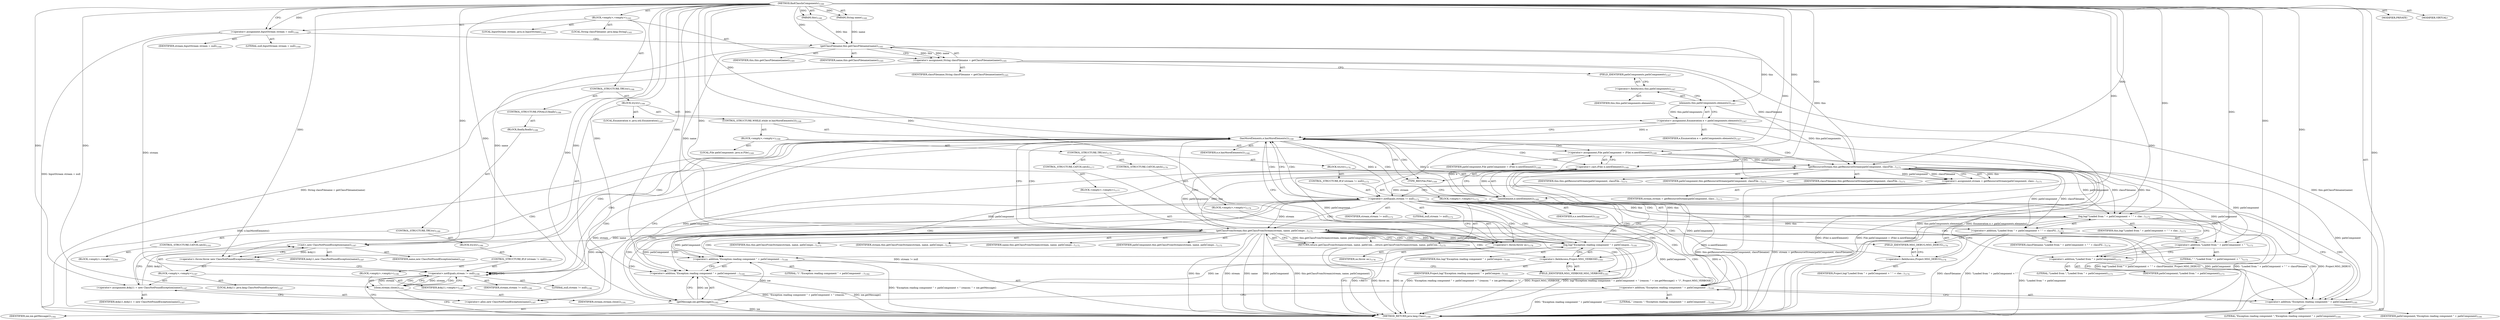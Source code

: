 digraph "findClassInComponents" {  
"111669149735" [label = <(METHOD,findClassInComponents)<SUB>1160</SUB>> ]
"115964117013" [label = <(PARAM,this)<SUB>1160</SUB>> ]
"115964117083" [label = <(PARAM,String name)<SUB>1160</SUB>> ]
"25769803920" [label = <(BLOCK,&lt;empty&gt;,&lt;empty&gt;)<SUB>1161</SUB>> ]
"94489280566" [label = <(LOCAL,InputStream stream: java.io.InputStream)<SUB>1164</SUB>> ]
"30064771645" [label = <(&lt;operator&gt;.assignment,InputStream stream = null)<SUB>1164</SUB>> ]
"68719477236" [label = <(IDENTIFIER,stream,InputStream stream = null)<SUB>1164</SUB>> ]
"90194313350" [label = <(LITERAL,null,InputStream stream = null)<SUB>1164</SUB>> ]
"94489280567" [label = <(LOCAL,String classFilename: java.lang.String)<SUB>1165</SUB>> ]
"30064771646" [label = <(&lt;operator&gt;.assignment,String classFilename = getClassFilename(name))<SUB>1165</SUB>> ]
"68719477237" [label = <(IDENTIFIER,classFilename,String classFilename = getClassFilename(name))<SUB>1165</SUB>> ]
"30064771647" [label = <(getClassFilename,this.getClassFilename(name))<SUB>1165</SUB>> ]
"68719476797" [label = <(IDENTIFIER,this,this.getClassFilename(name))<SUB>1165</SUB>> ]
"68719477238" [label = <(IDENTIFIER,name,this.getClassFilename(name))<SUB>1165</SUB>> ]
"47244640352" [label = <(CONTROL_STRUCTURE,TRY,try)<SUB>1166</SUB>> ]
"25769803921" [label = <(BLOCK,try,try)<SUB>1166</SUB>> ]
"94489280568" [label = <(LOCAL,Enumeration e: java.util.Enumeration)<SUB>1167</SUB>> ]
"30064771648" [label = <(&lt;operator&gt;.assignment,Enumeration e = pathComponents.elements())<SUB>1167</SUB>> ]
"68719477239" [label = <(IDENTIFIER,e,Enumeration e = pathComponents.elements())<SUB>1167</SUB>> ]
"30064771649" [label = <(elements,this.pathComponents.elements())<SUB>1167</SUB>> ]
"30064771650" [label = <(&lt;operator&gt;.fieldAccess,this.pathComponents)<SUB>1167</SUB>> ]
"68719477240" [label = <(IDENTIFIER,this,this.pathComponents.elements())> ]
"55834574971" [label = <(FIELD_IDENTIFIER,pathComponents,pathComponents)<SUB>1167</SUB>> ]
"47244640353" [label = <(CONTROL_STRUCTURE,WHILE,while (e.hasMoreElements()))<SUB>1168</SUB>> ]
"30064771651" [label = <(hasMoreElements,e.hasMoreElements())<SUB>1168</SUB>> ]
"68719477241" [label = <(IDENTIFIER,e,e.hasMoreElements())<SUB>1168</SUB>> ]
"25769803922" [label = <(BLOCK,&lt;empty&gt;,&lt;empty&gt;)<SUB>1168</SUB>> ]
"94489280569" [label = <(LOCAL,File pathComponent: java.io.File)<SUB>1169</SUB>> ]
"30064771652" [label = <(&lt;operator&gt;.assignment,File pathComponent = (File) e.nextElement())<SUB>1169</SUB>> ]
"68719477242" [label = <(IDENTIFIER,pathComponent,File pathComponent = (File) e.nextElement())<SUB>1169</SUB>> ]
"30064771653" [label = <(&lt;operator&gt;.cast,(File) e.nextElement())<SUB>1169</SUB>> ]
"180388626454" [label = <(TYPE_REF,File,File)<SUB>1169</SUB>> ]
"30064771654" [label = <(nextElement,e.nextElement())<SUB>1169</SUB>> ]
"68719477243" [label = <(IDENTIFIER,e,e.nextElement())<SUB>1169</SUB>> ]
"47244640354" [label = <(CONTROL_STRUCTURE,TRY,try)<SUB>1170</SUB>> ]
"25769803923" [label = <(BLOCK,try,try)<SUB>1170</SUB>> ]
"30064771655" [label = <(&lt;operator&gt;.assignment,stream = getResourceStream(pathComponent, class...)<SUB>1171</SUB>> ]
"68719477244" [label = <(IDENTIFIER,stream,stream = getResourceStream(pathComponent, class...)<SUB>1171</SUB>> ]
"30064771656" [label = <(getResourceStream,this.getResourceStream(pathComponent, classFile...)<SUB>1171</SUB>> ]
"68719476798" [label = <(IDENTIFIER,this,this.getResourceStream(pathComponent, classFile...)<SUB>1171</SUB>> ]
"68719477245" [label = <(IDENTIFIER,pathComponent,this.getResourceStream(pathComponent, classFile...)<SUB>1171</SUB>> ]
"68719477246" [label = <(IDENTIFIER,classFilename,this.getResourceStream(pathComponent, classFile...)<SUB>1171</SUB>> ]
"47244640355" [label = <(CONTROL_STRUCTURE,IF,if (stream != null))<SUB>1172</SUB>> ]
"30064771657" [label = <(&lt;operator&gt;.notEquals,stream != null)<SUB>1172</SUB>> ]
"68719477247" [label = <(IDENTIFIER,stream,stream != null)<SUB>1172</SUB>> ]
"90194313351" [label = <(LITERAL,null,stream != null)<SUB>1172</SUB>> ]
"25769803924" [label = <(BLOCK,&lt;empty&gt;,&lt;empty&gt;)<SUB>1172</SUB>> ]
"30064771658" [label = <(log,log(&quot;Loaded from &quot; + pathComponent + &quot; &quot; + clas...)<SUB>1173</SUB>> ]
"68719476799" [label = <(IDENTIFIER,this,log(&quot;Loaded from &quot; + pathComponent + &quot; &quot; + clas...)<SUB>1173</SUB>> ]
"30064771659" [label = <(&lt;operator&gt;.addition,&quot;Loaded from &quot; + pathComponent + &quot; &quot; + classFil...)<SUB>1173</SUB>> ]
"30064771660" [label = <(&lt;operator&gt;.addition,&quot;Loaded from &quot; + pathComponent + &quot; &quot;)<SUB>1173</SUB>> ]
"30064771661" [label = <(&lt;operator&gt;.addition,&quot;Loaded from &quot; + pathComponent)<SUB>1173</SUB>> ]
"90194313352" [label = <(LITERAL,&quot;Loaded from &quot;,&quot;Loaded from &quot; + pathComponent)<SUB>1173</SUB>> ]
"68719477248" [label = <(IDENTIFIER,pathComponent,&quot;Loaded from &quot; + pathComponent)<SUB>1173</SUB>> ]
"90194313353" [label = <(LITERAL,&quot; &quot;,&quot;Loaded from &quot; + pathComponent + &quot; &quot;)<SUB>1173</SUB>> ]
"68719477249" [label = <(IDENTIFIER,classFilename,&quot;Loaded from &quot; + pathComponent + &quot; &quot; + classFil...)<SUB>1174</SUB>> ]
"30064771662" [label = <(&lt;operator&gt;.fieldAccess,Project.MSG_DEBUG)<SUB>1174</SUB>> ]
"68719477250" [label = <(IDENTIFIER,Project,log(&quot;Loaded from &quot; + pathComponent + &quot; &quot; + clas...)<SUB>1174</SUB>> ]
"55834574972" [label = <(FIELD_IDENTIFIER,MSG_DEBUG,MSG_DEBUG)<SUB>1174</SUB>> ]
"146028888095" [label = <(RETURN,return getClassFromStream(stream, name, pathCom...,return getClassFromStream(stream, name, pathCom...)<SUB>1175</SUB>> ]
"30064771663" [label = <(getClassFromStream,this.getClassFromStream(stream, name, pathCompo...)<SUB>1175</SUB>> ]
"68719476800" [label = <(IDENTIFIER,this,this.getClassFromStream(stream, name, pathCompo...)<SUB>1175</SUB>> ]
"68719477251" [label = <(IDENTIFIER,stream,this.getClassFromStream(stream, name, pathCompo...)<SUB>1175</SUB>> ]
"68719477252" [label = <(IDENTIFIER,name,this.getClassFromStream(stream, name, pathCompo...)<SUB>1175</SUB>> ]
"68719477253" [label = <(IDENTIFIER,pathComponent,this.getClassFromStream(stream, name, pathCompo...)<SUB>1175</SUB>> ]
"47244640356" [label = <(CONTROL_STRUCTURE,CATCH,catch)<SUB>1177</SUB>> ]
"25769803925" [label = <(BLOCK,&lt;empty&gt;,&lt;empty&gt;)<SUB>1177</SUB>> ]
"30064771664" [label = <(&lt;operator&gt;.throw,throw se;)<SUB>1178</SUB>> ]
"68719477254" [label = <(IDENTIFIER,se,throw se;)<SUB>1178</SUB>> ]
"47244640357" [label = <(CONTROL_STRUCTURE,CATCH,catch)<SUB>1179</SUB>> ]
"25769803926" [label = <(BLOCK,&lt;empty&gt;,&lt;empty&gt;)<SUB>1179</SUB>> ]
"30064771665" [label = <(log,log(&quot;Exception reading component &quot; + pathCompon...)<SUB>1181</SUB>> ]
"68719476801" [label = <(IDENTIFIER,this,log(&quot;Exception reading component &quot; + pathCompon...)<SUB>1181</SUB>> ]
"30064771666" [label = <(&lt;operator&gt;.addition,&quot;Exception reading component &quot; + pathComponent ...)<SUB>1181</SUB>> ]
"30064771667" [label = <(&lt;operator&gt;.addition,&quot;Exception reading component &quot; + pathComponent ...)<SUB>1181</SUB>> ]
"30064771668" [label = <(&lt;operator&gt;.addition,&quot;Exception reading component &quot; + pathComponent ...)<SUB>1181</SUB>> ]
"30064771669" [label = <(&lt;operator&gt;.addition,&quot;Exception reading component &quot; + pathComponent)<SUB>1181</SUB>> ]
"90194313354" [label = <(LITERAL,&quot;Exception reading component &quot;,&quot;Exception reading component &quot; + pathComponent)<SUB>1181</SUB>> ]
"68719477255" [label = <(IDENTIFIER,pathComponent,&quot;Exception reading component &quot; + pathComponent)<SUB>1181</SUB>> ]
"90194313355" [label = <(LITERAL,&quot; (reason: &quot;,&quot;Exception reading component &quot; + pathComponent ...)<SUB>1182</SUB>> ]
"30064771670" [label = <(getMessage,ioe.getMessage())<SUB>1182</SUB>> ]
"68719477256" [label = <(IDENTIFIER,ioe,ioe.getMessage())<SUB>1182</SUB>> ]
"90194313356" [label = <(LITERAL,&quot;)&quot;,&quot;Exception reading component &quot; + pathComponent ...)<SUB>1182</SUB>> ]
"30064771671" [label = <(&lt;operator&gt;.fieldAccess,Project.MSG_VERBOSE)<SUB>1183</SUB>> ]
"68719477257" [label = <(IDENTIFIER,Project,log(&quot;Exception reading component &quot; + pathCompon...)<SUB>1183</SUB>> ]
"55834574973" [label = <(FIELD_IDENTIFIER,MSG_VERBOSE,MSG_VERBOSE)<SUB>1183</SUB>> ]
"30064771672" [label = <(&lt;operator&gt;.throw,throw new ClassNotFoundException(name);)<SUB>1187</SUB>> ]
"25769803927" [label = <(BLOCK,&lt;empty&gt;,&lt;empty&gt;)<SUB>1187</SUB>> ]
"94489280570" [label = <(LOCAL,$obj11: java.lang.ClassNotFoundException)<SUB>1187</SUB>> ]
"30064771673" [label = <(&lt;operator&gt;.assignment,$obj11 = new ClassNotFoundException(name))<SUB>1187</SUB>> ]
"68719477258" [label = <(IDENTIFIER,$obj11,$obj11 = new ClassNotFoundException(name))<SUB>1187</SUB>> ]
"30064771674" [label = <(&lt;operator&gt;.alloc,new ClassNotFoundException(name))<SUB>1187</SUB>> ]
"30064771675" [label = <(&lt;init&gt;,new ClassNotFoundException(name))<SUB>1187</SUB>> ]
"68719477259" [label = <(IDENTIFIER,$obj11,new ClassNotFoundException(name))<SUB>1187</SUB>> ]
"68719477260" [label = <(IDENTIFIER,name,new ClassNotFoundException(name))<SUB>1187</SUB>> ]
"68719477261" [label = <(IDENTIFIER,$obj11,&lt;empty&gt;)<SUB>1187</SUB>> ]
"47244640358" [label = <(CONTROL_STRUCTURE,FINALLY,finally)<SUB>1188</SUB>> ]
"25769803928" [label = <(BLOCK,finally,finally)<SUB>1188</SUB>> ]
"47244640359" [label = <(CONTROL_STRUCTURE,TRY,try)<SUB>1189</SUB>> ]
"25769803929" [label = <(BLOCK,try,try)<SUB>1189</SUB>> ]
"47244640360" [label = <(CONTROL_STRUCTURE,IF,if (stream != null))<SUB>1190</SUB>> ]
"30064771676" [label = <(&lt;operator&gt;.notEquals,stream != null)<SUB>1190</SUB>> ]
"68719477262" [label = <(IDENTIFIER,stream,stream != null)<SUB>1190</SUB>> ]
"90194313357" [label = <(LITERAL,null,stream != null)<SUB>1190</SUB>> ]
"25769803930" [label = <(BLOCK,&lt;empty&gt;,&lt;empty&gt;)<SUB>1190</SUB>> ]
"30064771677" [label = <(close,stream.close())<SUB>1191</SUB>> ]
"68719477263" [label = <(IDENTIFIER,stream,stream.close())<SUB>1191</SUB>> ]
"47244640361" [label = <(CONTROL_STRUCTURE,CATCH,catch)<SUB>1193</SUB>> ]
"25769803931" [label = <(BLOCK,&lt;empty&gt;,&lt;empty&gt;)<SUB>1193</SUB>> ]
"133143986275" [label = <(MODIFIER,PRIVATE)> ]
"133143986276" [label = <(MODIFIER,VIRTUAL)> ]
"128849018919" [label = <(METHOD_RETURN,java.lang.Class)<SUB>1160</SUB>> ]
  "111669149735" -> "115964117013"  [ label = "AST: "] 
  "111669149735" -> "115964117083"  [ label = "AST: "] 
  "111669149735" -> "25769803920"  [ label = "AST: "] 
  "111669149735" -> "133143986275"  [ label = "AST: "] 
  "111669149735" -> "133143986276"  [ label = "AST: "] 
  "111669149735" -> "128849018919"  [ label = "AST: "] 
  "25769803920" -> "94489280566"  [ label = "AST: "] 
  "25769803920" -> "30064771645"  [ label = "AST: "] 
  "25769803920" -> "94489280567"  [ label = "AST: "] 
  "25769803920" -> "30064771646"  [ label = "AST: "] 
  "25769803920" -> "47244640352"  [ label = "AST: "] 
  "30064771645" -> "68719477236"  [ label = "AST: "] 
  "30064771645" -> "90194313350"  [ label = "AST: "] 
  "30064771646" -> "68719477237"  [ label = "AST: "] 
  "30064771646" -> "30064771647"  [ label = "AST: "] 
  "30064771647" -> "68719476797"  [ label = "AST: "] 
  "30064771647" -> "68719477238"  [ label = "AST: "] 
  "47244640352" -> "25769803921"  [ label = "AST: "] 
  "47244640352" -> "47244640358"  [ label = "AST: "] 
  "25769803921" -> "94489280568"  [ label = "AST: "] 
  "25769803921" -> "30064771648"  [ label = "AST: "] 
  "25769803921" -> "47244640353"  [ label = "AST: "] 
  "25769803921" -> "30064771672"  [ label = "AST: "] 
  "30064771648" -> "68719477239"  [ label = "AST: "] 
  "30064771648" -> "30064771649"  [ label = "AST: "] 
  "30064771649" -> "30064771650"  [ label = "AST: "] 
  "30064771650" -> "68719477240"  [ label = "AST: "] 
  "30064771650" -> "55834574971"  [ label = "AST: "] 
  "47244640353" -> "30064771651"  [ label = "AST: "] 
  "47244640353" -> "25769803922"  [ label = "AST: "] 
  "30064771651" -> "68719477241"  [ label = "AST: "] 
  "25769803922" -> "94489280569"  [ label = "AST: "] 
  "25769803922" -> "30064771652"  [ label = "AST: "] 
  "25769803922" -> "47244640354"  [ label = "AST: "] 
  "30064771652" -> "68719477242"  [ label = "AST: "] 
  "30064771652" -> "30064771653"  [ label = "AST: "] 
  "30064771653" -> "180388626454"  [ label = "AST: "] 
  "30064771653" -> "30064771654"  [ label = "AST: "] 
  "30064771654" -> "68719477243"  [ label = "AST: "] 
  "47244640354" -> "25769803923"  [ label = "AST: "] 
  "47244640354" -> "47244640356"  [ label = "AST: "] 
  "47244640354" -> "47244640357"  [ label = "AST: "] 
  "25769803923" -> "30064771655"  [ label = "AST: "] 
  "25769803923" -> "47244640355"  [ label = "AST: "] 
  "30064771655" -> "68719477244"  [ label = "AST: "] 
  "30064771655" -> "30064771656"  [ label = "AST: "] 
  "30064771656" -> "68719476798"  [ label = "AST: "] 
  "30064771656" -> "68719477245"  [ label = "AST: "] 
  "30064771656" -> "68719477246"  [ label = "AST: "] 
  "47244640355" -> "30064771657"  [ label = "AST: "] 
  "47244640355" -> "25769803924"  [ label = "AST: "] 
  "30064771657" -> "68719477247"  [ label = "AST: "] 
  "30064771657" -> "90194313351"  [ label = "AST: "] 
  "25769803924" -> "30064771658"  [ label = "AST: "] 
  "25769803924" -> "146028888095"  [ label = "AST: "] 
  "30064771658" -> "68719476799"  [ label = "AST: "] 
  "30064771658" -> "30064771659"  [ label = "AST: "] 
  "30064771658" -> "30064771662"  [ label = "AST: "] 
  "30064771659" -> "30064771660"  [ label = "AST: "] 
  "30064771659" -> "68719477249"  [ label = "AST: "] 
  "30064771660" -> "30064771661"  [ label = "AST: "] 
  "30064771660" -> "90194313353"  [ label = "AST: "] 
  "30064771661" -> "90194313352"  [ label = "AST: "] 
  "30064771661" -> "68719477248"  [ label = "AST: "] 
  "30064771662" -> "68719477250"  [ label = "AST: "] 
  "30064771662" -> "55834574972"  [ label = "AST: "] 
  "146028888095" -> "30064771663"  [ label = "AST: "] 
  "30064771663" -> "68719476800"  [ label = "AST: "] 
  "30064771663" -> "68719477251"  [ label = "AST: "] 
  "30064771663" -> "68719477252"  [ label = "AST: "] 
  "30064771663" -> "68719477253"  [ label = "AST: "] 
  "47244640356" -> "25769803925"  [ label = "AST: "] 
  "25769803925" -> "30064771664"  [ label = "AST: "] 
  "30064771664" -> "68719477254"  [ label = "AST: "] 
  "47244640357" -> "25769803926"  [ label = "AST: "] 
  "25769803926" -> "30064771665"  [ label = "AST: "] 
  "30064771665" -> "68719476801"  [ label = "AST: "] 
  "30064771665" -> "30064771666"  [ label = "AST: "] 
  "30064771665" -> "30064771671"  [ label = "AST: "] 
  "30064771666" -> "30064771667"  [ label = "AST: "] 
  "30064771666" -> "90194313356"  [ label = "AST: "] 
  "30064771667" -> "30064771668"  [ label = "AST: "] 
  "30064771667" -> "30064771670"  [ label = "AST: "] 
  "30064771668" -> "30064771669"  [ label = "AST: "] 
  "30064771668" -> "90194313355"  [ label = "AST: "] 
  "30064771669" -> "90194313354"  [ label = "AST: "] 
  "30064771669" -> "68719477255"  [ label = "AST: "] 
  "30064771670" -> "68719477256"  [ label = "AST: "] 
  "30064771671" -> "68719477257"  [ label = "AST: "] 
  "30064771671" -> "55834574973"  [ label = "AST: "] 
  "30064771672" -> "25769803927"  [ label = "AST: "] 
  "25769803927" -> "94489280570"  [ label = "AST: "] 
  "25769803927" -> "30064771673"  [ label = "AST: "] 
  "25769803927" -> "30064771675"  [ label = "AST: "] 
  "25769803927" -> "68719477261"  [ label = "AST: "] 
  "30064771673" -> "68719477258"  [ label = "AST: "] 
  "30064771673" -> "30064771674"  [ label = "AST: "] 
  "30064771675" -> "68719477259"  [ label = "AST: "] 
  "30064771675" -> "68719477260"  [ label = "AST: "] 
  "47244640358" -> "25769803928"  [ label = "AST: "] 
  "25769803928" -> "47244640359"  [ label = "AST: "] 
  "47244640359" -> "25769803929"  [ label = "AST: "] 
  "47244640359" -> "47244640361"  [ label = "AST: "] 
  "25769803929" -> "47244640360"  [ label = "AST: "] 
  "47244640360" -> "30064771676"  [ label = "AST: "] 
  "47244640360" -> "25769803930"  [ label = "AST: "] 
  "30064771676" -> "68719477262"  [ label = "AST: "] 
  "30064771676" -> "90194313357"  [ label = "AST: "] 
  "25769803930" -> "30064771677"  [ label = "AST: "] 
  "30064771677" -> "68719477263"  [ label = "AST: "] 
  "47244640361" -> "25769803931"  [ label = "AST: "] 
  "30064771645" -> "30064771647"  [ label = "CFG: "] 
  "30064771646" -> "55834574971"  [ label = "CFG: "] 
  "30064771647" -> "30064771646"  [ label = "CFG: "] 
  "30064771648" -> "30064771651"  [ label = "CFG: "] 
  "30064771672" -> "30064771676"  [ label = "CFG: "] 
  "30064771649" -> "30064771648"  [ label = "CFG: "] 
  "30064771651" -> "180388626454"  [ label = "CFG: "] 
  "30064771651" -> "30064771674"  [ label = "CFG: "] 
  "30064771650" -> "30064771649"  [ label = "CFG: "] 
  "30064771652" -> "30064771656"  [ label = "CFG: "] 
  "30064771673" -> "30064771675"  [ label = "CFG: "] 
  "30064771675" -> "30064771672"  [ label = "CFG: "] 
  "55834574971" -> "30064771650"  [ label = "CFG: "] 
  "30064771653" -> "30064771652"  [ label = "CFG: "] 
  "30064771674" -> "30064771673"  [ label = "CFG: "] 
  "180388626454" -> "30064771654"  [ label = "CFG: "] 
  "30064771654" -> "30064771653"  [ label = "CFG: "] 
  "30064771655" -> "30064771657"  [ label = "CFG: "] 
  "30064771676" -> "128849018919"  [ label = "CFG: "] 
  "30064771676" -> "30064771676"  [ label = "CFG: "] 
  "30064771676" -> "30064771677"  [ label = "CFG: "] 
  "30064771656" -> "30064771655"  [ label = "CFG: "] 
  "30064771657" -> "30064771651"  [ label = "CFG: "] 
  "30064771657" -> "30064771664"  [ label = "CFG: "] 
  "30064771657" -> "30064771669"  [ label = "CFG: "] 
  "30064771657" -> "30064771661"  [ label = "CFG: "] 
  "30064771664" -> "30064771651"  [ label = "CFG: "] 
  "30064771665" -> "30064771651"  [ label = "CFG: "] 
  "30064771677" -> "128849018919"  [ label = "CFG: "] 
  "30064771677" -> "30064771676"  [ label = "CFG: "] 
  "30064771658" -> "30064771663"  [ label = "CFG: "] 
  "146028888095" -> "128849018919"  [ label = "CFG: "] 
  "30064771666" -> "55834574973"  [ label = "CFG: "] 
  "30064771671" -> "30064771665"  [ label = "CFG: "] 
  "30064771659" -> "55834574972"  [ label = "CFG: "] 
  "30064771662" -> "30064771658"  [ label = "CFG: "] 
  "30064771663" -> "146028888095"  [ label = "CFG: "] 
  "30064771663" -> "30064771651"  [ label = "CFG: "] 
  "30064771663" -> "30064771664"  [ label = "CFG: "] 
  "30064771663" -> "30064771669"  [ label = "CFG: "] 
  "30064771667" -> "30064771666"  [ label = "CFG: "] 
  "55834574973" -> "30064771671"  [ label = "CFG: "] 
  "30064771660" -> "30064771659"  [ label = "CFG: "] 
  "55834574972" -> "30064771662"  [ label = "CFG: "] 
  "30064771668" -> "30064771670"  [ label = "CFG: "] 
  "30064771670" -> "30064771667"  [ label = "CFG: "] 
  "30064771661" -> "30064771660"  [ label = "CFG: "] 
  "30064771669" -> "30064771668"  [ label = "CFG: "] 
  "111669149735" -> "30064771645"  [ label = "CFG: "] 
  "146028888095" -> "128849018919"  [ label = "DDG: &lt;RET&gt;"] 
  "30064771645" -> "128849018919"  [ label = "DDG: InputStream stream = null"] 
  "30064771646" -> "128849018919"  [ label = "DDG: this.getClassFilename(name)"] 
  "30064771646" -> "128849018919"  [ label = "DDG: String classFilename = getClassFilename(name)"] 
  "30064771648" -> "128849018919"  [ label = "DDG: this.pathComponents.elements()"] 
  "30064771648" -> "128849018919"  [ label = "DDG: Enumeration e = pathComponents.elements()"] 
  "30064771651" -> "128849018919"  [ label = "DDG: e.hasMoreElements()"] 
  "30064771654" -> "128849018919"  [ label = "DDG: e"] 
  "30064771653" -> "128849018919"  [ label = "DDG: e.nextElement()"] 
  "30064771652" -> "128849018919"  [ label = "DDG: (File) e.nextElement()"] 
  "30064771652" -> "128849018919"  [ label = "DDG: File pathComponent = (File) e.nextElement()"] 
  "30064771655" -> "128849018919"  [ label = "DDG: this.getResourceStream(pathComponent, classFilename)"] 
  "30064771655" -> "128849018919"  [ label = "DDG: stream = getResourceStream(pathComponent, classFilename)"] 
  "30064771657" -> "128849018919"  [ label = "DDG: stream != null"] 
  "30064771660" -> "128849018919"  [ label = "DDG: &quot;Loaded from &quot; + pathComponent"] 
  "30064771659" -> "128849018919"  [ label = "DDG: &quot;Loaded from &quot; + pathComponent + &quot; &quot;"] 
  "30064771659" -> "128849018919"  [ label = "DDG: classFilename"] 
  "30064771658" -> "128849018919"  [ label = "DDG: &quot;Loaded from &quot; + pathComponent + &quot; &quot; + classFilename"] 
  "30064771658" -> "128849018919"  [ label = "DDG: Project.MSG_DEBUG"] 
  "30064771658" -> "128849018919"  [ label = "DDG: log(&quot;Loaded from &quot; + pathComponent + &quot; &quot; + classFilename, Project.MSG_DEBUG)"] 
  "30064771663" -> "128849018919"  [ label = "DDG: this"] 
  "30064771663" -> "128849018919"  [ label = "DDG: stream"] 
  "30064771663" -> "128849018919"  [ label = "DDG: name"] 
  "30064771663" -> "128849018919"  [ label = "DDG: pathComponent"] 
  "30064771663" -> "128849018919"  [ label = "DDG: this.getClassFromStream(stream, name, pathComponent)"] 
  "30064771668" -> "128849018919"  [ label = "DDG: &quot;Exception reading component &quot; + pathComponent"] 
  "30064771667" -> "128849018919"  [ label = "DDG: &quot;Exception reading component &quot; + pathComponent + &quot; (reason: &quot;"] 
  "30064771667" -> "128849018919"  [ label = "DDG: ioe.getMessage()"] 
  "30064771666" -> "128849018919"  [ label = "DDG: &quot;Exception reading component &quot; + pathComponent + &quot; (reason: &quot; + ioe.getMessage()"] 
  "30064771665" -> "128849018919"  [ label = "DDG: &quot;Exception reading component &quot; + pathComponent + &quot; (reason: &quot; + ioe.getMessage() + &quot;)&quot;"] 
  "30064771665" -> "128849018919"  [ label = "DDG: Project.MSG_VERBOSE"] 
  "30064771665" -> "128849018919"  [ label = "DDG: log(&quot;Exception reading component &quot; + pathComponent + &quot; (reason: &quot; + ioe.getMessage() + &quot;)&quot;, Project.MSG_VERBOSE)"] 
  "30064771664" -> "128849018919"  [ label = "DDG: throw se;"] 
  "30064771664" -> "128849018919"  [ label = "DDG: se"] 
  "30064771670" -> "128849018919"  [ label = "DDG: ioe"] 
  "111669149735" -> "115964117013"  [ label = "DDG: "] 
  "111669149735" -> "115964117083"  [ label = "DDG: "] 
  "111669149735" -> "30064771645"  [ label = "DDG: "] 
  "30064771647" -> "30064771646"  [ label = "DDG: this"] 
  "30064771647" -> "30064771646"  [ label = "DDG: name"] 
  "115964117013" -> "30064771647"  [ label = "DDG: this"] 
  "111669149735" -> "30064771647"  [ label = "DDG: "] 
  "115964117083" -> "30064771647"  [ label = "DDG: name"] 
  "30064771649" -> "30064771648"  [ label = "DDG: this.pathComponents"] 
  "30064771675" -> "30064771672"  [ label = "DDG: $obj11"] 
  "111669149735" -> "30064771672"  [ label = "DDG: "] 
  "30064771647" -> "30064771649"  [ label = "DDG: this"] 
  "30064771648" -> "30064771651"  [ label = "DDG: e"] 
  "30064771654" -> "30064771651"  [ label = "DDG: e"] 
  "111669149735" -> "30064771651"  [ label = "DDG: "] 
  "111669149735" -> "30064771652"  [ label = "DDG: "] 
  "30064771654" -> "30064771652"  [ label = "DDG: e"] 
  "111669149735" -> "30064771673"  [ label = "DDG: "] 
  "111669149735" -> "68719477261"  [ label = "DDG: "] 
  "30064771673" -> "30064771675"  [ label = "DDG: $obj11"] 
  "111669149735" -> "30064771675"  [ label = "DDG: "] 
  "30064771647" -> "30064771675"  [ label = "DDG: name"] 
  "30064771663" -> "30064771675"  [ label = "DDG: name"] 
  "111669149735" -> "30064771653"  [ label = "DDG: "] 
  "30064771654" -> "30064771653"  [ label = "DDG: e"] 
  "30064771656" -> "30064771655"  [ label = "DDG: this"] 
  "30064771656" -> "30064771655"  [ label = "DDG: pathComponent"] 
  "30064771656" -> "30064771655"  [ label = "DDG: classFilename"] 
  "30064771651" -> "30064771654"  [ label = "DDG: e"] 
  "111669149735" -> "30064771654"  [ label = "DDG: "] 
  "30064771645" -> "30064771676"  [ label = "DDG: stream"] 
  "30064771677" -> "30064771676"  [ label = "DDG: stream"] 
  "30064771657" -> "30064771676"  [ label = "DDG: stream"] 
  "30064771663" -> "30064771676"  [ label = "DDG: stream"] 
  "111669149735" -> "30064771676"  [ label = "DDG: "] 
  "30064771647" -> "30064771656"  [ label = "DDG: this"] 
  "30064771649" -> "30064771656"  [ label = "DDG: this.pathComponents"] 
  "30064771663" -> "30064771656"  [ label = "DDG: this"] 
  "30064771665" -> "30064771656"  [ label = "DDG: this"] 
  "111669149735" -> "30064771656"  [ label = "DDG: "] 
  "30064771652" -> "30064771656"  [ label = "DDG: pathComponent"] 
  "30064771646" -> "30064771656"  [ label = "DDG: classFilename"] 
  "30064771655" -> "30064771657"  [ label = "DDG: stream"] 
  "111669149735" -> "30064771657"  [ label = "DDG: "] 
  "30064771663" -> "146028888095"  [ label = "DDG: this.getClassFromStream(stream, name, pathComponent)"] 
  "111669149735" -> "30064771664"  [ label = "DDG: "] 
  "30064771656" -> "30064771665"  [ label = "DDG: this"] 
  "30064771663" -> "30064771665"  [ label = "DDG: this"] 
  "111669149735" -> "30064771665"  [ label = "DDG: "] 
  "30064771656" -> "30064771665"  [ label = "DDG: pathComponent"] 
  "30064771663" -> "30064771665"  [ label = "DDG: pathComponent"] 
  "30064771670" -> "30064771665"  [ label = "DDG: ioe"] 
  "30064771676" -> "30064771677"  [ label = "DDG: stream"] 
  "111669149735" -> "30064771677"  [ label = "DDG: "] 
  "30064771656" -> "30064771658"  [ label = "DDG: this"] 
  "111669149735" -> "30064771658"  [ label = "DDG: "] 
  "30064771656" -> "30064771658"  [ label = "DDG: pathComponent"] 
  "30064771656" -> "30064771658"  [ label = "DDG: classFilename"] 
  "111669149735" -> "30064771666"  [ label = "DDG: "] 
  "30064771656" -> "30064771666"  [ label = "DDG: pathComponent"] 
  "30064771663" -> "30064771666"  [ label = "DDG: pathComponent"] 
  "30064771670" -> "30064771666"  [ label = "DDG: ioe"] 
  "111669149735" -> "30064771659"  [ label = "DDG: "] 
  "30064771656" -> "30064771659"  [ label = "DDG: pathComponent"] 
  "30064771656" -> "30064771659"  [ label = "DDG: classFilename"] 
  "30064771658" -> "30064771663"  [ label = "DDG: this"] 
  "111669149735" -> "30064771663"  [ label = "DDG: "] 
  "30064771657" -> "30064771663"  [ label = "DDG: stream"] 
  "30064771647" -> "30064771663"  [ label = "DDG: name"] 
  "30064771656" -> "30064771663"  [ label = "DDG: pathComponent"] 
  "111669149735" -> "30064771667"  [ label = "DDG: "] 
  "30064771656" -> "30064771667"  [ label = "DDG: pathComponent"] 
  "30064771663" -> "30064771667"  [ label = "DDG: pathComponent"] 
  "30064771670" -> "30064771667"  [ label = "DDG: ioe"] 
  "111669149735" -> "30064771660"  [ label = "DDG: "] 
  "30064771656" -> "30064771660"  [ label = "DDG: pathComponent"] 
  "111669149735" -> "30064771668"  [ label = "DDG: "] 
  "30064771656" -> "30064771668"  [ label = "DDG: pathComponent"] 
  "30064771663" -> "30064771668"  [ label = "DDG: pathComponent"] 
  "111669149735" -> "30064771670"  [ label = "DDG: "] 
  "111669149735" -> "30064771661"  [ label = "DDG: "] 
  "30064771656" -> "30064771661"  [ label = "DDG: pathComponent"] 
  "111669149735" -> "30064771669"  [ label = "DDG: "] 
  "30064771656" -> "30064771669"  [ label = "DDG: pathComponent"] 
  "30064771663" -> "30064771669"  [ label = "DDG: pathComponent"] 
  "30064771651" -> "30064771657"  [ label = "CDG: "] 
  "30064771651" -> "30064771656"  [ label = "CDG: "] 
  "30064771651" -> "30064771655"  [ label = "CDG: "] 
  "30064771651" -> "30064771654"  [ label = "CDG: "] 
  "30064771651" -> "30064771653"  [ label = "CDG: "] 
  "30064771651" -> "30064771652"  [ label = "CDG: "] 
  "30064771651" -> "30064771676"  [ label = "CDG: "] 
  "30064771651" -> "30064771675"  [ label = "CDG: "] 
  "30064771651" -> "30064771674"  [ label = "CDG: "] 
  "30064771651" -> "30064771673"  [ label = "CDG: "] 
  "30064771651" -> "30064771672"  [ label = "CDG: "] 
  "30064771651" -> "180388626454"  [ label = "CDG: "] 
  "30064771676" -> "30064771677"  [ label = "CDG: "] 
  "30064771676" -> "30064771676"  [ label = "CDG: "] 
  "30064771657" -> "55834574973"  [ label = "CDG: "] 
  "30064771657" -> "55834574972"  [ label = "CDG: "] 
  "30064771657" -> "30064771665"  [ label = "CDG: "] 
  "30064771657" -> "30064771664"  [ label = "CDG: "] 
  "30064771657" -> "30064771663"  [ label = "CDG: "] 
  "30064771657" -> "30064771662"  [ label = "CDG: "] 
  "30064771657" -> "30064771661"  [ label = "CDG: "] 
  "30064771657" -> "30064771660"  [ label = "CDG: "] 
  "30064771657" -> "30064771659"  [ label = "CDG: "] 
  "30064771657" -> "30064771658"  [ label = "CDG: "] 
  "30064771657" -> "30064771651"  [ label = "CDG: "] 
  "30064771657" -> "30064771671"  [ label = "CDG: "] 
  "30064771657" -> "30064771670"  [ label = "CDG: "] 
  "30064771657" -> "30064771669"  [ label = "CDG: "] 
  "30064771657" -> "30064771668"  [ label = "CDG: "] 
  "30064771657" -> "30064771667"  [ label = "CDG: "] 
  "30064771657" -> "30064771666"  [ label = "CDG: "] 
  "30064771677" -> "30064771676"  [ label = "CDG: "] 
  "30064771663" -> "55834574973"  [ label = "CDG: "] 
  "30064771663" -> "30064771665"  [ label = "CDG: "] 
  "30064771663" -> "30064771664"  [ label = "CDG: "] 
  "30064771663" -> "30064771651"  [ label = "CDG: "] 
  "30064771663" -> "30064771671"  [ label = "CDG: "] 
  "30064771663" -> "30064771670"  [ label = "CDG: "] 
  "30064771663" -> "30064771669"  [ label = "CDG: "] 
  "30064771663" -> "30064771668"  [ label = "CDG: "] 
  "30064771663" -> "30064771667"  [ label = "CDG: "] 
  "30064771663" -> "30064771666"  [ label = "CDG: "] 
  "30064771663" -> "146028888095"  [ label = "CDG: "] 
}
